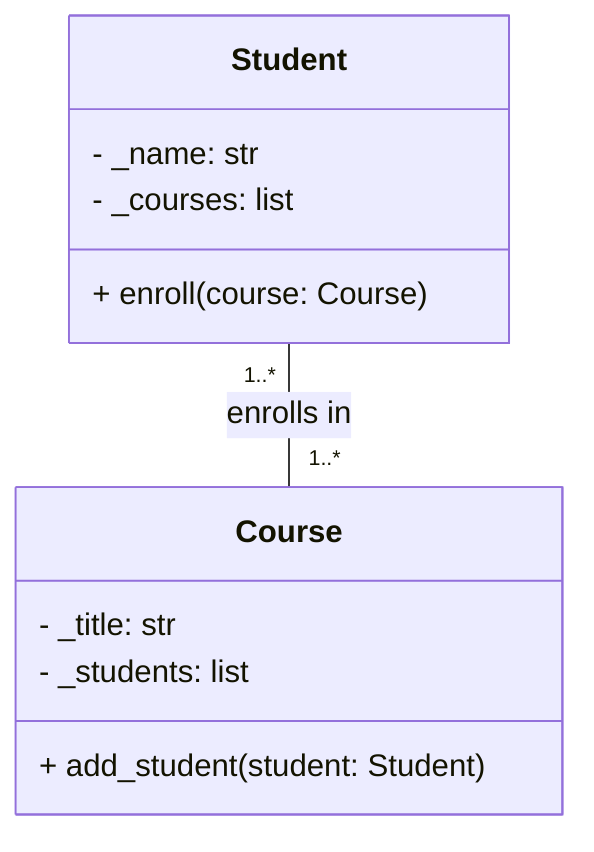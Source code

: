 classDiagram
    class Student {
        - _name: str
        - _courses: list<Course>
        + enroll(course: Course)
    }

    class Course {
        - _title: str
        - _students: list<Student>
        + add_student(student: Student)
    }

    Student "1..*" -- "1..*" Course : enrolls in
    %% Course "1" --* "0..*" Student : has students
